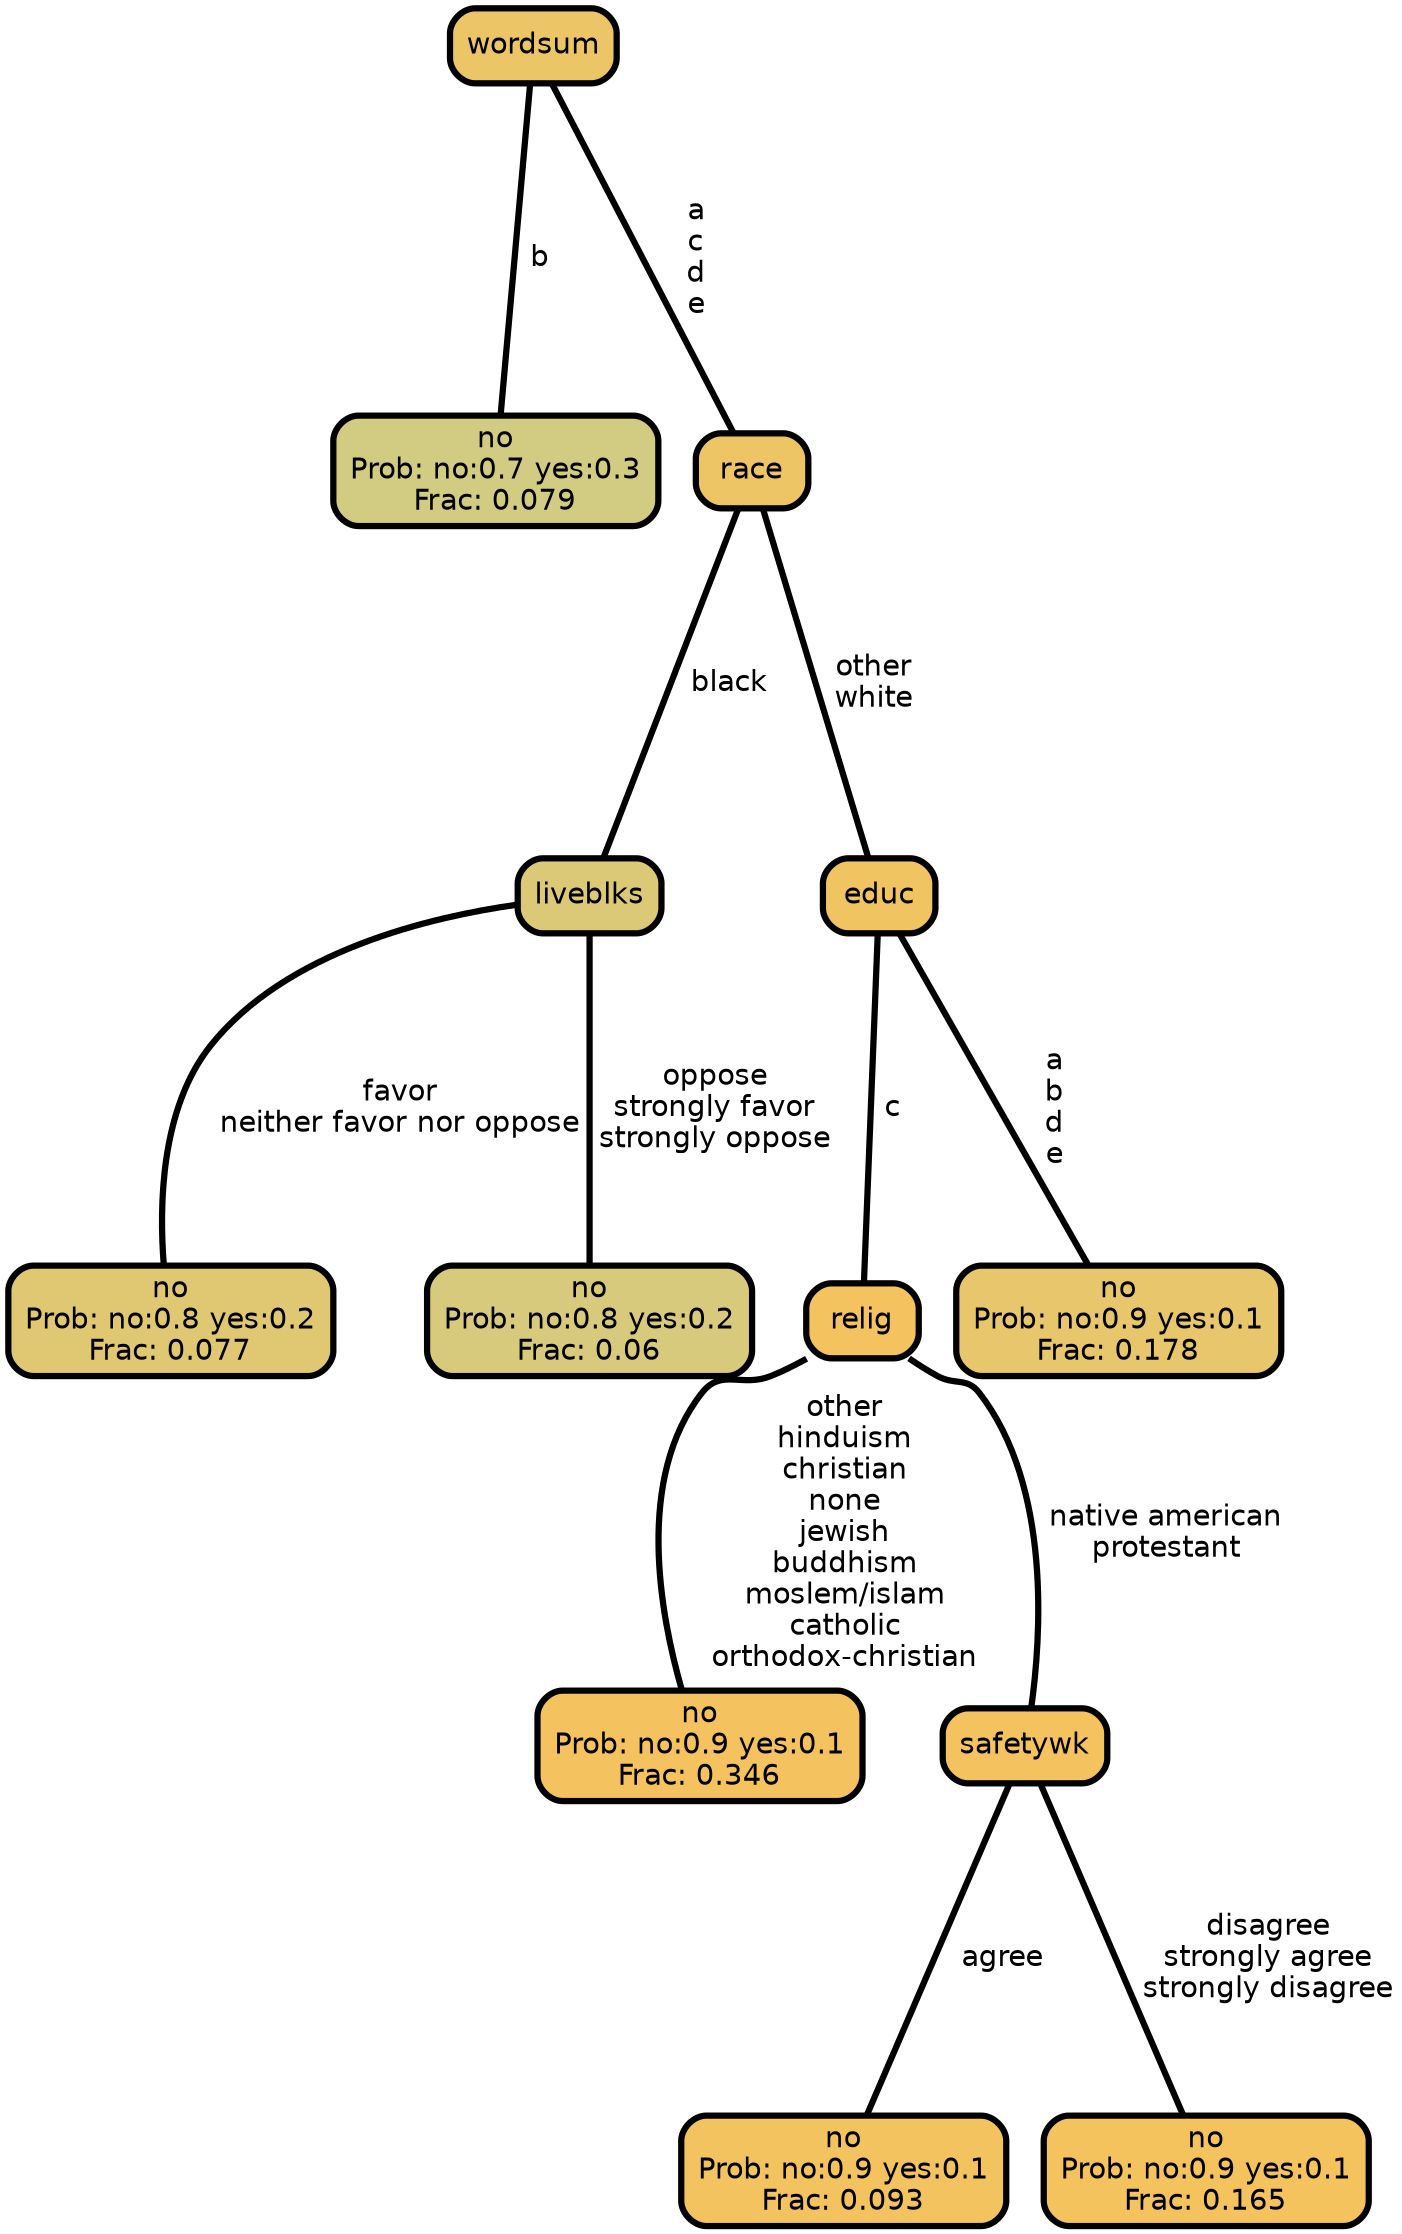 graph Tree {
node [shape=box, style="filled, rounded",color="black",penwidth="3",fontcolor="black",                 fontname=helvetica] ;
graph [ranksep="0 equally", splines=straight,                 bgcolor=transparent, dpi=200] ;
edge [fontname=helvetica, color=black] ;
0 [label="no
Prob: no:0.7 yes:0.3
Frac: 0.079", fillcolor="#d1cc82"] ;
1 [label="wordsum", fillcolor="#ecc567"] ;
2 [label="no
Prob: no:0.8 yes:0.2
Frac: 0.077", fillcolor="#e0c873"] ;
3 [label="liveblks", fillcolor="#dcc977"] ;
4 [label="no
Prob: no:0.8 yes:0.2
Frac: 0.06", fillcolor="#d7ca7c"] ;
5 [label="race", fillcolor="#eec565"] ;
6 [label="no
Prob: no:0.9 yes:0.1
Frac: 0.346", fillcolor="#f4c35f"] ;
7 [label="relig", fillcolor="#f4c35f"] ;
8 [label="no
Prob: no:0.9 yes:0.1
Frac: 0.093", fillcolor="#f3c360"] ;
9 [label="safetywk", fillcolor="#f4c35f"] ;
10 [label="no
Prob: no:0.9 yes:0.1
Frac: 0.165", fillcolor="#f5c35e"] ;
11 [label="educ", fillcolor="#f1c462"] ;
12 [label="no
Prob: no:0.9 yes:0.1
Frac: 0.178", fillcolor="#e7c66c"] ;
1 -- 0 [label=" b",penwidth=3] ;
1 -- 5 [label=" a\n c\n d\n e",penwidth=3] ;
3 -- 2 [label=" favor\n neither favor nor oppose",penwidth=3] ;
3 -- 4 [label=" oppose\n strongly favor\n strongly oppose",penwidth=3] ;
5 -- 3 [label=" black",penwidth=3] ;
5 -- 11 [label=" other\n white",penwidth=3] ;
7 -- 6 [label=" other\n hinduism\n christian\n none\n jewish\n buddhism\n moslem/islam\n catholic\n orthodox-christian",penwidth=3] ;
7 -- 9 [label=" native american\n protestant",penwidth=3] ;
9 -- 8 [label=" agree",penwidth=3] ;
9 -- 10 [label=" disagree\n strongly agree\n strongly disagree",penwidth=3] ;
11 -- 7 [label=" c",penwidth=3] ;
11 -- 12 [label=" a\n b\n d\n e",penwidth=3] ;
{rank = same;}}